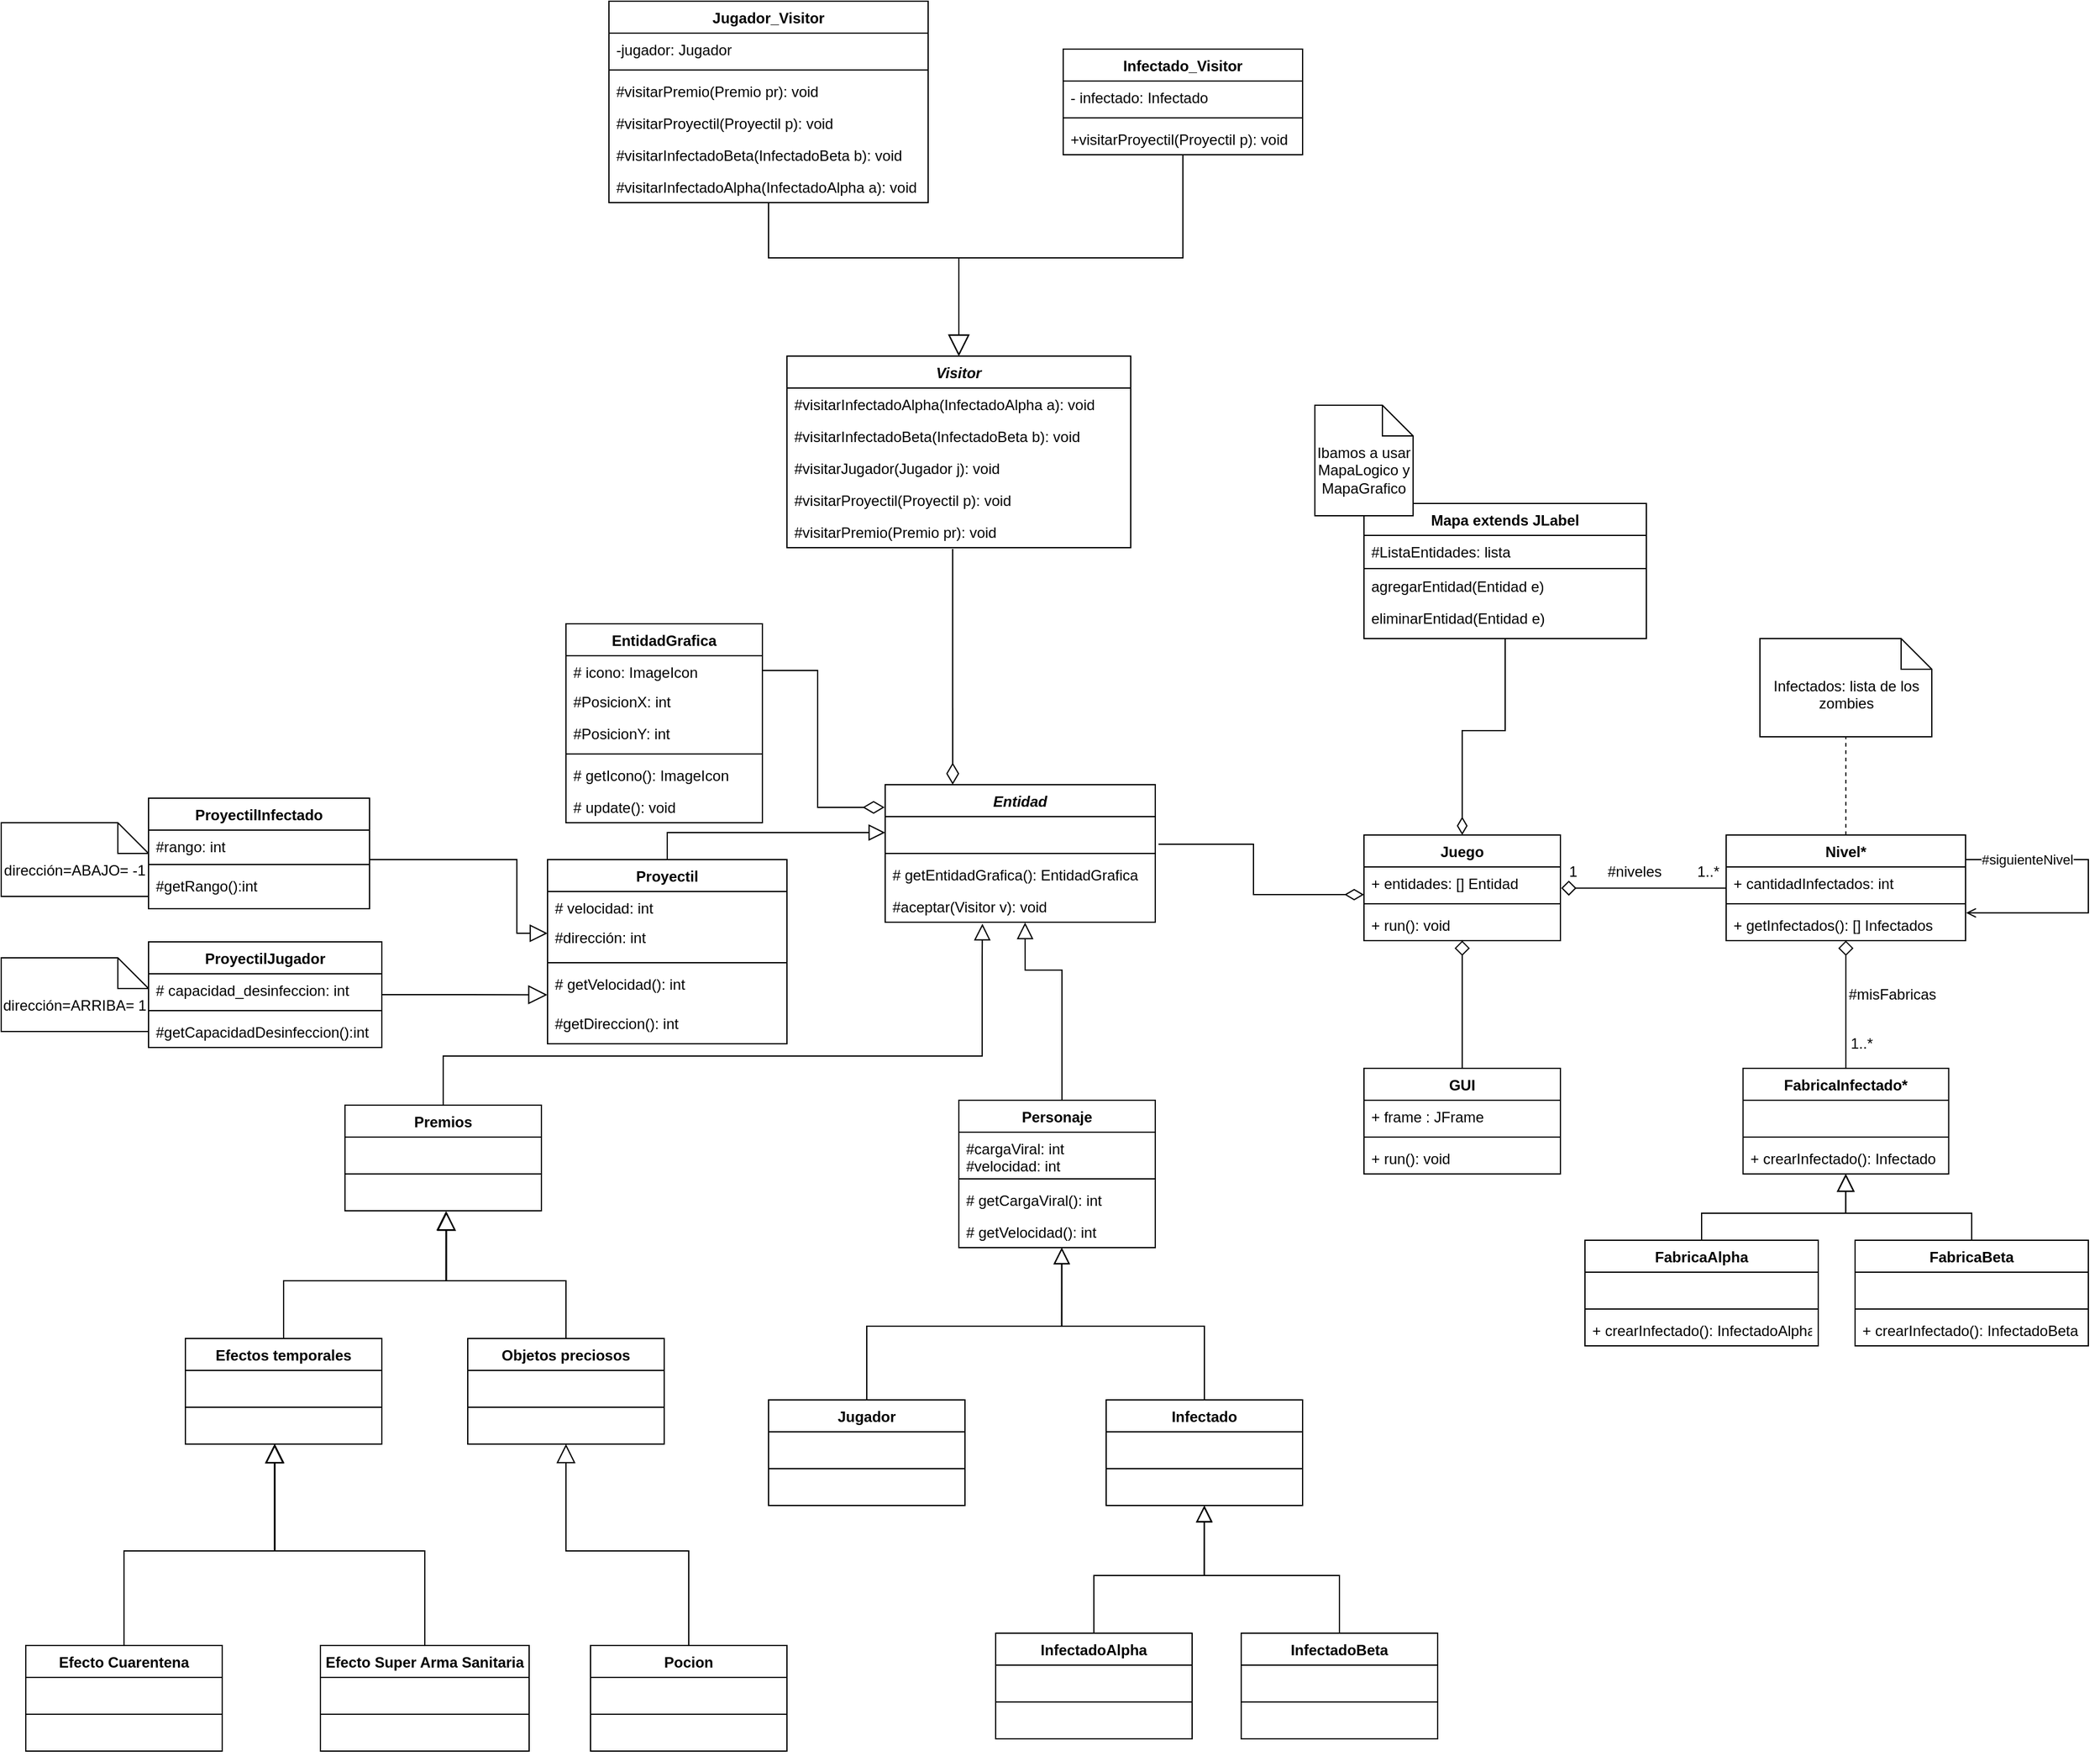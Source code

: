 <mxfile version="13.9.2" type="device"><diagram id="e_Py5MO5d-pihFE7DWXS" name="Page-1"><mxGraphModel dx="3526" dy="1894" grid="1" gridSize="10" guides="1" tooltips="1" connect="1" arrows="1" fold="1" page="1" pageScale="1" pageWidth="850" pageHeight="1100" math="0" shadow="0"><root><mxCell id="0"/><mxCell id="1" parent="0"/><mxCell id="vR1AUL86FYnGPOqWU92p-5" style="edgeStyle=orthogonalEdgeStyle;rounded=0;orthogonalLoop=1;jettySize=auto;html=1;exitX=1.004;exitY=0.665;exitDx=0;exitDy=0;exitPerimeter=0;startArrow=diamond;startFill=0;endArrow=none;endFill=0;endSize=6;startSize=10;" parent="1" source="vR1AUL86FYnGPOqWU92p-11" target="vR1AUL86FYnGPOqWU92p-6" edge="1"><mxGeometry relative="1" as="geometry"><mxPoint x="160" y="80" as="targetPoint"/><mxPoint x="230" y="223" as="sourcePoint"/><Array as="points"><mxPoint x="310" y="223"/><mxPoint x="310" y="223"/></Array></mxGeometry></mxCell><mxCell id="vR1AUL86FYnGPOqWU92p-40" style="edgeStyle=orthogonalEdgeStyle;rounded=0;orthogonalLoop=1;jettySize=auto;html=1;startArrow=diamond;startFill=0;startSize=10;endArrow=none;endFill=0;endSize=12;entryX=0.5;entryY=0;entryDx=0;entryDy=0;" parent="1" source="vR1AUL86FYnGPOqWU92p-6" target="vR1AUL86FYnGPOqWU92p-41" edge="1"><mxGeometry relative="1" as="geometry"><mxPoint x="450" y="410" as="targetPoint"/></mxGeometry></mxCell><mxCell id="vR1AUL86FYnGPOqWU92p-65" style="edgeStyle=orthogonalEdgeStyle;rounded=0;orthogonalLoop=1;jettySize=auto;html=1;entryX=0.5;entryY=1;entryDx=0;entryDy=0;entryPerimeter=0;startArrow=none;startFill=0;startSize=10;endArrow=none;endFill=0;endSize=12;exitX=0.5;exitY=0;exitDx=0;exitDy=0;dashed=1;" parent="1" source="vR1AUL86FYnGPOqWU92p-6" target="vR1AUL86FYnGPOqWU92p-64" edge="1"><mxGeometry relative="1" as="geometry"/></mxCell><mxCell id="vR1AUL86FYnGPOqWU92p-6" value="Nivel*" style="swimlane;fontStyle=1;align=center;verticalAlign=top;childLayout=stackLayout;horizontal=1;startSize=26;horizontalStack=0;resizeParent=1;resizeParentMax=0;resizeLast=0;collapsible=1;marginBottom=0;" parent="1" vertex="1"><mxGeometry x="355" y="180" width="195" height="86" as="geometry"/></mxCell><mxCell id="vR1AUL86FYnGPOqWU92p-39" value="+ cantidadInfectados: int" style="text;strokeColor=none;fillColor=none;align=left;verticalAlign=top;spacingLeft=4;spacingRight=4;overflow=hidden;rotatable=0;points=[[0,0.5],[1,0.5]];portConstraint=eastwest;" parent="vR1AUL86FYnGPOqWU92p-6" vertex="1"><mxGeometry y="26" width="195" height="26" as="geometry"/></mxCell><mxCell id="vR1AUL86FYnGPOqWU92p-8" value="" style="line;strokeWidth=1;fillColor=none;align=left;verticalAlign=middle;spacingTop=-1;spacingLeft=3;spacingRight=3;rotatable=0;labelPosition=right;points=[];portConstraint=eastwest;" parent="vR1AUL86FYnGPOqWU92p-6" vertex="1"><mxGeometry y="52" width="195" height="8" as="geometry"/></mxCell><mxCell id="vR1AUL86FYnGPOqWU92p-9" value="+ getInfectados(): [] Infectados" style="text;strokeColor=none;fillColor=none;align=left;verticalAlign=top;spacingLeft=4;spacingRight=4;overflow=hidden;rotatable=0;points=[[0,0.5],[1,0.5]];portConstraint=eastwest;" parent="vR1AUL86FYnGPOqWU92p-6" vertex="1"><mxGeometry y="60" width="195" height="26" as="geometry"/></mxCell><mxCell id="vR1AUL86FYnGPOqWU92p-23" style="edgeStyle=orthogonalEdgeStyle;rounded=0;orthogonalLoop=1;jettySize=auto;html=1;entryX=1.002;entryY=0.132;entryDx=0;entryDy=0;startArrow=none;startFill=0;startSize=10;endArrow=open;endFill=0;endSize=6;entryPerimeter=0;" parent="vR1AUL86FYnGPOqWU92p-6" target="vR1AUL86FYnGPOqWU92p-9" edge="1"><mxGeometry relative="1" as="geometry"><mxPoint x="195" y="20" as="sourcePoint"/><mxPoint x="285" y="52" as="targetPoint"/><Array as="points"><mxPoint x="295" y="20"/><mxPoint x="295" y="63"/></Array></mxGeometry></mxCell><mxCell id="vR1AUL86FYnGPOqWU92p-24" value="#siguienteNivel" style="edgeLabel;html=1;align=center;verticalAlign=middle;resizable=0;points=[];" parent="vR1AUL86FYnGPOqWU92p-23" vertex="1" connectable="0"><mxGeometry x="-0.428" relative="1" as="geometry"><mxPoint x="-19.49" as="offset"/></mxGeometry></mxCell><mxCell id="vR1AUL86FYnGPOqWU92p-68" style="edgeStyle=orthogonalEdgeStyle;rounded=0;orthogonalLoop=1;jettySize=auto;html=1;startArrow=diamond;startFill=0;startSize=10;endArrow=none;endFill=0;endSize=12;entryX=0.5;entryY=0;entryDx=0;entryDy=0;" parent="1" source="vR1AUL86FYnGPOqWU92p-10" target="vR1AUL86FYnGPOqWU92p-69" edge="1"><mxGeometry relative="1" as="geometry"><mxPoint x="140" y="400" as="targetPoint"/></mxGeometry></mxCell><mxCell id="vR1AUL86FYnGPOqWU92p-10" value="Juego" style="swimlane;fontStyle=1;align=center;verticalAlign=top;childLayout=stackLayout;horizontal=1;startSize=26;horizontalStack=0;resizeParent=1;resizeParentMax=0;resizeLast=0;collapsible=1;marginBottom=0;" parent="1" vertex="1"><mxGeometry x="60" y="180" width="160" height="86" as="geometry"/></mxCell><mxCell id="vR1AUL86FYnGPOqWU92p-11" value="+ entidades: [] Entidad" style="text;strokeColor=none;fillColor=none;align=left;verticalAlign=top;spacingLeft=4;spacingRight=4;overflow=hidden;rotatable=0;points=[[0,0.5],[1,0.5]];portConstraint=eastwest;" parent="vR1AUL86FYnGPOqWU92p-10" vertex="1"><mxGeometry y="26" width="160" height="26" as="geometry"/></mxCell><mxCell id="vR1AUL86FYnGPOqWU92p-12" value="" style="line;strokeWidth=1;fillColor=none;align=left;verticalAlign=middle;spacingTop=-1;spacingLeft=3;spacingRight=3;rotatable=0;labelPosition=right;points=[];portConstraint=eastwest;" parent="vR1AUL86FYnGPOqWU92p-10" vertex="1"><mxGeometry y="52" width="160" height="8" as="geometry"/></mxCell><mxCell id="vR1AUL86FYnGPOqWU92p-13" value="+ run(): void" style="text;strokeColor=none;fillColor=none;align=left;verticalAlign=top;spacingLeft=4;spacingRight=4;overflow=hidden;rotatable=0;points=[[0,0.5],[1,0.5]];portConstraint=eastwest;" parent="vR1AUL86FYnGPOqWU92p-10" vertex="1"><mxGeometry y="60" width="160" height="26" as="geometry"/></mxCell><mxCell id="vR1AUL86FYnGPOqWU92p-14" value="1..*" style="text;html=1;align=center;verticalAlign=middle;resizable=0;points=[];autosize=1;" parent="1" vertex="1"><mxGeometry x="325" y="200" width="30" height="20" as="geometry"/></mxCell><mxCell id="vR1AUL86FYnGPOqWU92p-15" value="1" style="text;html=1;align=center;verticalAlign=middle;resizable=0;points=[];autosize=1;" parent="1" vertex="1"><mxGeometry x="220" y="200" width="20" height="20" as="geometry"/></mxCell><mxCell id="vR1AUL86FYnGPOqWU92p-41" value="FabricaInfectado*" style="swimlane;fontStyle=1;align=center;verticalAlign=top;childLayout=stackLayout;horizontal=1;startSize=26;horizontalStack=0;resizeParent=1;resizeParentMax=0;resizeLast=0;collapsible=1;marginBottom=0;" parent="1" vertex="1"><mxGeometry x="368.75" y="370" width="167.5" height="86" as="geometry"/></mxCell><mxCell id="vR1AUL86FYnGPOqWU92p-42" value=" " style="text;strokeColor=none;fillColor=none;align=left;verticalAlign=top;spacingLeft=4;spacingRight=4;overflow=hidden;rotatable=0;points=[[0,0.5],[1,0.5]];portConstraint=eastwest;" parent="vR1AUL86FYnGPOqWU92p-41" vertex="1"><mxGeometry y="26" width="167.5" height="26" as="geometry"/></mxCell><mxCell id="vR1AUL86FYnGPOqWU92p-43" value="" style="line;strokeWidth=1;fillColor=none;align=left;verticalAlign=middle;spacingTop=-1;spacingLeft=3;spacingRight=3;rotatable=0;labelPosition=right;points=[];portConstraint=eastwest;" parent="vR1AUL86FYnGPOqWU92p-41" vertex="1"><mxGeometry y="52" width="167.5" height="8" as="geometry"/></mxCell><mxCell id="vR1AUL86FYnGPOqWU92p-44" value="+ crearInfectado(): Infectado" style="text;strokeColor=none;fillColor=none;align=left;verticalAlign=top;spacingLeft=4;spacingRight=4;overflow=hidden;rotatable=0;points=[[0,0.5],[1,0.5]];portConstraint=eastwest;" parent="vR1AUL86FYnGPOqWU92p-41" vertex="1"><mxGeometry y="60" width="167.5" height="26" as="geometry"/></mxCell><mxCell id="vR1AUL86FYnGPOqWU92p-45" value="1..*" style="text;html=1;align=center;verticalAlign=middle;resizable=0;points=[];autosize=1;" parent="1" vertex="1"><mxGeometry x="450" y="340" width="30" height="20" as="geometry"/></mxCell><mxCell id="vR1AUL86FYnGPOqWU92p-46" value="#misFabricas" style="text;html=1;align=center;verticalAlign=middle;resizable=0;points=[];autosize=1;" parent="1" vertex="1"><mxGeometry x="445" y="300" width="90" height="20" as="geometry"/></mxCell><mxCell id="vR1AUL86FYnGPOqWU92p-48" value="#niveles" style="text;html=1;align=center;verticalAlign=middle;resizable=0;points=[];autosize=1;" parent="1" vertex="1"><mxGeometry x="250" y="200" width="60" height="20" as="geometry"/></mxCell><mxCell id="vR1AUL86FYnGPOqWU92p-61" style="edgeStyle=orthogonalEdgeStyle;rounded=0;orthogonalLoop=1;jettySize=auto;html=1;entryX=0.5;entryY=1;entryDx=0;entryDy=0;startArrow=none;startFill=0;startSize=10;endArrow=block;endFill=0;endSize=12;" parent="1" source="vR1AUL86FYnGPOqWU92p-50" target="vR1AUL86FYnGPOqWU92p-41" edge="1"><mxGeometry relative="1" as="geometry"/></mxCell><mxCell id="vR1AUL86FYnGPOqWU92p-50" value="FabricaAlpha" style="swimlane;fontStyle=1;align=center;verticalAlign=top;childLayout=stackLayout;horizontal=1;startSize=26;horizontalStack=0;resizeParent=1;resizeParentMax=0;resizeLast=0;collapsible=1;marginBottom=0;" parent="1" vertex="1"><mxGeometry x="240" y="510" width="190" height="86" as="geometry"/></mxCell><mxCell id="vR1AUL86FYnGPOqWU92p-51" value=" " style="text;strokeColor=none;fillColor=none;align=left;verticalAlign=top;spacingLeft=4;spacingRight=4;overflow=hidden;rotatable=0;points=[[0,0.5],[1,0.5]];portConstraint=eastwest;" parent="vR1AUL86FYnGPOqWU92p-50" vertex="1"><mxGeometry y="26" width="190" height="26" as="geometry"/></mxCell><mxCell id="vR1AUL86FYnGPOqWU92p-52" value="" style="line;strokeWidth=1;fillColor=none;align=left;verticalAlign=middle;spacingTop=-1;spacingLeft=3;spacingRight=3;rotatable=0;labelPosition=right;points=[];portConstraint=eastwest;" parent="vR1AUL86FYnGPOqWU92p-50" vertex="1"><mxGeometry y="52" width="190" height="8" as="geometry"/></mxCell><mxCell id="vR1AUL86FYnGPOqWU92p-53" value="+ crearInfectado(): InfectadoAlpha" style="text;strokeColor=none;fillColor=none;align=left;verticalAlign=top;spacingLeft=4;spacingRight=4;overflow=hidden;rotatable=0;points=[[0,0.5],[1,0.5]];portConstraint=eastwest;" parent="vR1AUL86FYnGPOqWU92p-50" vertex="1"><mxGeometry y="60" width="190" height="26" as="geometry"/></mxCell><mxCell id="vR1AUL86FYnGPOqWU92p-63" style="edgeStyle=orthogonalEdgeStyle;rounded=0;orthogonalLoop=1;jettySize=auto;html=1;entryX=0.499;entryY=1.001;entryDx=0;entryDy=0;entryPerimeter=0;startArrow=none;startFill=0;startSize=10;endArrow=block;endFill=0;endSize=12;" parent="1" source="vR1AUL86FYnGPOqWU92p-54" target="vR1AUL86FYnGPOqWU92p-44" edge="1"><mxGeometry relative="1" as="geometry"/></mxCell><mxCell id="vR1AUL86FYnGPOqWU92p-54" value="FabricaBeta" style="swimlane;fontStyle=1;align=center;verticalAlign=top;childLayout=stackLayout;horizontal=1;startSize=26;horizontalStack=0;resizeParent=1;resizeParentMax=0;resizeLast=0;collapsible=1;marginBottom=0;" parent="1" vertex="1"><mxGeometry x="460" y="510" width="190" height="86" as="geometry"/></mxCell><mxCell id="vR1AUL86FYnGPOqWU92p-55" value=" " style="text;strokeColor=none;fillColor=none;align=left;verticalAlign=top;spacingLeft=4;spacingRight=4;overflow=hidden;rotatable=0;points=[[0,0.5],[1,0.5]];portConstraint=eastwest;" parent="vR1AUL86FYnGPOqWU92p-54" vertex="1"><mxGeometry y="26" width="190" height="26" as="geometry"/></mxCell><mxCell id="vR1AUL86FYnGPOqWU92p-56" value="" style="line;strokeWidth=1;fillColor=none;align=left;verticalAlign=middle;spacingTop=-1;spacingLeft=3;spacingRight=3;rotatable=0;labelPosition=right;points=[];portConstraint=eastwest;" parent="vR1AUL86FYnGPOqWU92p-54" vertex="1"><mxGeometry y="52" width="190" height="8" as="geometry"/></mxCell><mxCell id="vR1AUL86FYnGPOqWU92p-57" value="+ crearInfectado(): InfectadoBeta" style="text;strokeColor=none;fillColor=none;align=left;verticalAlign=top;spacingLeft=4;spacingRight=4;overflow=hidden;rotatable=0;points=[[0,0.5],[1,0.5]];portConstraint=eastwest;" parent="vR1AUL86FYnGPOqWU92p-54" vertex="1"><mxGeometry y="60" width="190" height="26" as="geometry"/></mxCell><mxCell id="vR1AUL86FYnGPOqWU92p-64" value="Infectados: lista de los zombies" style="shape=note2;boundedLbl=1;whiteSpace=wrap;html=1;size=25;verticalAlign=top;align=center;" parent="1" vertex="1"><mxGeometry x="382.5" y="20" width="140" height="80" as="geometry"/></mxCell><mxCell id="vR1AUL86FYnGPOqWU92p-69" value="GUI" style="swimlane;fontStyle=1;align=center;verticalAlign=top;childLayout=stackLayout;horizontal=1;startSize=26;horizontalStack=0;resizeParent=1;resizeParentMax=0;resizeLast=0;collapsible=1;marginBottom=0;" parent="1" vertex="1"><mxGeometry x="60" y="370" width="160" height="86" as="geometry"/></mxCell><mxCell id="vR1AUL86FYnGPOqWU92p-70" value="+ frame : JFrame" style="text;strokeColor=none;fillColor=none;align=left;verticalAlign=top;spacingLeft=4;spacingRight=4;overflow=hidden;rotatable=0;points=[[0,0.5],[1,0.5]];portConstraint=eastwest;" parent="vR1AUL86FYnGPOqWU92p-69" vertex="1"><mxGeometry y="26" width="160" height="26" as="geometry"/></mxCell><mxCell id="vR1AUL86FYnGPOqWU92p-71" value="" style="line;strokeWidth=1;fillColor=none;align=left;verticalAlign=middle;spacingTop=-1;spacingLeft=3;spacingRight=3;rotatable=0;labelPosition=right;points=[];portConstraint=eastwest;" parent="vR1AUL86FYnGPOqWU92p-69" vertex="1"><mxGeometry y="52" width="160" height="8" as="geometry"/></mxCell><mxCell id="vR1AUL86FYnGPOqWU92p-72" value="+ run(): void" style="text;strokeColor=none;fillColor=none;align=left;verticalAlign=top;spacingLeft=4;spacingRight=4;overflow=hidden;rotatable=0;points=[[0,0.5],[1,0.5]];portConstraint=eastwest;" parent="vR1AUL86FYnGPOqWU92p-69" vertex="1"><mxGeometry y="60" width="160" height="26" as="geometry"/></mxCell><mxCell id="WRxoPLEy21GZYdgiGuAM-36" style="edgeStyle=orthogonalEdgeStyle;rounded=0;orthogonalLoop=1;jettySize=auto;html=1;endArrow=diamondThin;endFill=0;endSize=13;exitX=1.012;exitY=0.866;exitDx=0;exitDy=0;exitPerimeter=0;entryX=0;entryY=0.866;entryDx=0;entryDy=0;entryPerimeter=0;" parent="1" source="WRxoPLEy21GZYdgiGuAM-2" target="vR1AUL86FYnGPOqWU92p-11" edge="1"><mxGeometry relative="1" as="geometry"><Array as="points"/><mxPoint x="59" y="228" as="targetPoint"/></mxGeometry></mxCell><mxCell id="3l5b2DLbA7qnfJ4A5fDf-18" style="edgeStyle=orthogonalEdgeStyle;rounded=0;orthogonalLoop=1;jettySize=auto;html=1;startArrow=diamondThin;startFill=0;startSize=15;endArrow=none;endFill=0;endSize=15;exitX=0.25;exitY=0;exitDx=0;exitDy=0;entryX=0.482;entryY=1.038;entryDx=0;entryDy=0;entryPerimeter=0;" edge="1" parent="1" source="WRxoPLEy21GZYdgiGuAM-1" target="3l5b2DLbA7qnfJ4A5fDf-19"><mxGeometry relative="1" as="geometry"><mxPoint x="-270" y="-263" as="targetPoint"/></mxGeometry></mxCell><mxCell id="WRxoPLEy21GZYdgiGuAM-1" value="Entidad" style="swimlane;fontStyle=3;align=center;verticalAlign=top;childLayout=stackLayout;horizontal=1;startSize=26;horizontalStack=0;resizeParent=1;resizeParentMax=0;resizeLast=0;collapsible=1;marginBottom=0;" parent="1" vertex="1"><mxGeometry x="-330" y="139" width="220" height="112" as="geometry"/></mxCell><mxCell id="WRxoPLEy21GZYdgiGuAM-2" value=" " style="text;strokeColor=none;fillColor=none;align=left;verticalAlign=top;spacingLeft=4;spacingRight=4;overflow=hidden;rotatable=0;points=[[0,0.5],[1,0.5]];portConstraint=eastwest;" parent="WRxoPLEy21GZYdgiGuAM-1" vertex="1"><mxGeometry y="26" width="220" height="26" as="geometry"/></mxCell><mxCell id="WRxoPLEy21GZYdgiGuAM-3" value="" style="line;strokeWidth=1;fillColor=none;align=left;verticalAlign=middle;spacingTop=-1;spacingLeft=3;spacingRight=3;rotatable=0;labelPosition=right;points=[];portConstraint=eastwest;" parent="WRxoPLEy21GZYdgiGuAM-1" vertex="1"><mxGeometry y="52" width="220" height="8" as="geometry"/></mxCell><mxCell id="3l5b2DLbA7qnfJ4A5fDf-36" value="# getEntidadGrafica(): EntidadGrafica" style="text;strokeColor=none;fillColor=none;align=left;verticalAlign=top;spacingLeft=4;spacingRight=4;overflow=hidden;rotatable=0;points=[[0,0.5],[1,0.5]];portConstraint=eastwest;" vertex="1" parent="WRxoPLEy21GZYdgiGuAM-1"><mxGeometry y="60" width="220" height="26" as="geometry"/></mxCell><mxCell id="WRxoPLEy21GZYdgiGuAM-4" value="#aceptar(Visitor v): void" style="text;strokeColor=none;fillColor=none;align=left;verticalAlign=top;spacingLeft=4;spacingRight=4;overflow=hidden;rotatable=0;points=[[0,0.5],[1,0.5]];portConstraint=eastwest;" parent="WRxoPLEy21GZYdgiGuAM-1" vertex="1"><mxGeometry y="86" width="220" height="26" as="geometry"/></mxCell><mxCell id="WRxoPLEy21GZYdgiGuAM-9" style="edgeStyle=orthogonalEdgeStyle;rounded=0;orthogonalLoop=1;jettySize=auto;html=1;entryX=-0.002;entryY=0.165;entryDx=0;entryDy=0;endArrow=diamondThin;endFill=0;endSize=15;entryPerimeter=0;" parent="1" source="WRxoPLEy21GZYdgiGuAM-6" target="WRxoPLEy21GZYdgiGuAM-1" edge="1"><mxGeometry relative="1" as="geometry"/></mxCell><mxCell id="Is_bdsAfQgZfsIAwMM-b-7" style="edgeStyle=orthogonalEdgeStyle;rounded=0;orthogonalLoop=1;jettySize=auto;html=1;endArrow=block;endFill=0;endSize=11;entryX=0.518;entryY=1.011;entryDx=0;entryDy=0;entryPerimeter=0;" parent="1" source="WRxoPLEy21GZYdgiGuAM-10" target="WRxoPLEy21GZYdgiGuAM-4" edge="1"><mxGeometry relative="1" as="geometry"><mxPoint x="-220" y="266" as="targetPoint"/><Array as="points"><mxPoint x="-186" y="290"/><mxPoint x="-216" y="290"/></Array></mxGeometry></mxCell><mxCell id="WRxoPLEy21GZYdgiGuAM-10" value="Personaje" style="swimlane;fontStyle=1;align=center;verticalAlign=top;childLayout=stackLayout;horizontal=1;startSize=26;horizontalStack=0;resizeParent=1;resizeParentMax=0;resizeLast=0;collapsible=1;marginBottom=0;" parent="1" vertex="1"><mxGeometry x="-270" y="396" width="160" height="120" as="geometry"/></mxCell><mxCell id="WRxoPLEy21GZYdgiGuAM-11" value="#cargaViral: int&#10;#velocidad: int" style="text;strokeColor=none;fillColor=none;align=left;verticalAlign=top;spacingLeft=4;spacingRight=4;overflow=hidden;rotatable=0;points=[[0,0.5],[1,0.5]];portConstraint=eastwest;" parent="WRxoPLEy21GZYdgiGuAM-10" vertex="1"><mxGeometry y="26" width="160" height="34" as="geometry"/></mxCell><mxCell id="WRxoPLEy21GZYdgiGuAM-12" value="" style="line;strokeWidth=1;fillColor=none;align=left;verticalAlign=middle;spacingTop=-1;spacingLeft=3;spacingRight=3;rotatable=0;labelPosition=right;points=[];portConstraint=eastwest;" parent="WRxoPLEy21GZYdgiGuAM-10" vertex="1"><mxGeometry y="60" width="160" height="8" as="geometry"/></mxCell><mxCell id="Is_bdsAfQgZfsIAwMM-b-28" value="# getCargaViral(): int" style="text;strokeColor=none;fillColor=none;align=left;verticalAlign=top;spacingLeft=4;spacingRight=4;overflow=hidden;rotatable=0;points=[[0,0.5],[1,0.5]];portConstraint=eastwest;" parent="WRxoPLEy21GZYdgiGuAM-10" vertex="1"><mxGeometry y="68" width="160" height="26" as="geometry"/></mxCell><mxCell id="WRxoPLEy21GZYdgiGuAM-13" value="# getVelocidad(): int" style="text;strokeColor=none;fillColor=none;align=left;verticalAlign=top;spacingLeft=4;spacingRight=4;overflow=hidden;rotatable=0;points=[[0,0.5],[1,0.5]];portConstraint=eastwest;" parent="WRxoPLEy21GZYdgiGuAM-10" vertex="1"><mxGeometry y="94" width="160" height="26" as="geometry"/></mxCell><mxCell id="Is_bdsAfQgZfsIAwMM-b-9" style="edgeStyle=orthogonalEdgeStyle;rounded=0;orthogonalLoop=1;jettySize=auto;html=1;entryX=0.524;entryY=1;entryDx=0;entryDy=0;entryPerimeter=0;endArrow=block;endFill=0;endSize=11;" parent="1" source="WRxoPLEy21GZYdgiGuAM-14" target="WRxoPLEy21GZYdgiGuAM-13" edge="1"><mxGeometry relative="1" as="geometry"><Array as="points"><mxPoint x="-345" y="580"/><mxPoint x="-186" y="580"/></Array></mxGeometry></mxCell><mxCell id="WRxoPLEy21GZYdgiGuAM-14" value="Jugador" style="swimlane;fontStyle=1;align=center;verticalAlign=top;childLayout=stackLayout;horizontal=1;startSize=26;horizontalStack=0;resizeParent=1;resizeParentMax=0;resizeLast=0;collapsible=1;marginBottom=0;" parent="1" vertex="1"><mxGeometry x="-425" y="640" width="160" height="86" as="geometry"/></mxCell><mxCell id="WRxoPLEy21GZYdgiGuAM-15" value=" " style="text;strokeColor=none;fillColor=none;align=left;verticalAlign=top;spacingLeft=4;spacingRight=4;overflow=hidden;rotatable=0;points=[[0,0.5],[1,0.5]];portConstraint=eastwest;" parent="WRxoPLEy21GZYdgiGuAM-14" vertex="1"><mxGeometry y="26" width="160" height="26" as="geometry"/></mxCell><mxCell id="WRxoPLEy21GZYdgiGuAM-16" value="" style="line;strokeWidth=1;fillColor=none;align=left;verticalAlign=middle;spacingTop=-1;spacingLeft=3;spacingRight=3;rotatable=0;labelPosition=right;points=[];portConstraint=eastwest;" parent="WRxoPLEy21GZYdgiGuAM-14" vertex="1"><mxGeometry y="52" width="160" height="8" as="geometry"/></mxCell><mxCell id="WRxoPLEy21GZYdgiGuAM-17" value=" " style="text;strokeColor=none;fillColor=none;align=left;verticalAlign=top;spacingLeft=4;spacingRight=4;overflow=hidden;rotatable=0;points=[[0,0.5],[1,0.5]];portConstraint=eastwest;" parent="WRxoPLEy21GZYdgiGuAM-14" vertex="1"><mxGeometry y="60" width="160" height="26" as="geometry"/></mxCell><mxCell id="Is_bdsAfQgZfsIAwMM-b-10" style="edgeStyle=orthogonalEdgeStyle;rounded=0;orthogonalLoop=1;jettySize=auto;html=1;endArrow=block;endFill=0;endSize=11;entryX=0.524;entryY=1.002;entryDx=0;entryDy=0;entryPerimeter=0;exitX=0.5;exitY=0;exitDx=0;exitDy=0;" parent="1" source="WRxoPLEy21GZYdgiGuAM-18" target="WRxoPLEy21GZYdgiGuAM-13" edge="1"><mxGeometry relative="1" as="geometry"><mxPoint x="-197" y="491" as="targetPoint"/><Array as="points"><mxPoint x="-70" y="580"/><mxPoint x="-186" y="580"/></Array></mxGeometry></mxCell><mxCell id="WRxoPLEy21GZYdgiGuAM-18" value="Infectado" style="swimlane;fontStyle=1;align=center;verticalAlign=top;childLayout=stackLayout;horizontal=1;startSize=26;horizontalStack=0;resizeParent=1;resizeParentMax=0;resizeLast=0;collapsible=1;marginBottom=0;" parent="1" vertex="1"><mxGeometry x="-150" y="640" width="160" height="86" as="geometry"/></mxCell><mxCell id="WRxoPLEy21GZYdgiGuAM-19" value=" " style="text;strokeColor=none;fillColor=none;align=left;verticalAlign=top;spacingLeft=4;spacingRight=4;overflow=hidden;rotatable=0;points=[[0,0.5],[1,0.5]];portConstraint=eastwest;" parent="WRxoPLEy21GZYdgiGuAM-18" vertex="1"><mxGeometry y="26" width="160" height="26" as="geometry"/></mxCell><mxCell id="WRxoPLEy21GZYdgiGuAM-20" value="" style="line;strokeWidth=1;fillColor=none;align=left;verticalAlign=middle;spacingTop=-1;spacingLeft=3;spacingRight=3;rotatable=0;labelPosition=right;points=[];portConstraint=eastwest;" parent="WRxoPLEy21GZYdgiGuAM-18" vertex="1"><mxGeometry y="52" width="160" height="8" as="geometry"/></mxCell><mxCell id="WRxoPLEy21GZYdgiGuAM-21" value=" " style="text;strokeColor=none;fillColor=none;align=left;verticalAlign=top;spacingLeft=4;spacingRight=4;overflow=hidden;rotatable=0;points=[[0,0.5],[1,0.5]];portConstraint=eastwest;" parent="WRxoPLEy21GZYdgiGuAM-18" vertex="1"><mxGeometry y="60" width="160" height="26" as="geometry"/></mxCell><mxCell id="Is_bdsAfQgZfsIAwMM-b-19" style="edgeStyle=orthogonalEdgeStyle;rounded=0;orthogonalLoop=1;jettySize=auto;html=1;endArrow=block;endFill=0;endSize=11;entryX=0.36;entryY=1.048;entryDx=0;entryDy=0;entryPerimeter=0;" parent="1" source="WRxoPLEy21GZYdgiGuAM-37" edge="1" target="WRxoPLEy21GZYdgiGuAM-4"><mxGeometry relative="1" as="geometry"><mxPoint x="-270" y="266" as="targetPoint"/><Array as="points"><mxPoint x="-690" y="360"/><mxPoint x="-251" y="360"/><mxPoint x="-251" y="280"/></Array></mxGeometry></mxCell><mxCell id="WRxoPLEy21GZYdgiGuAM-37" value="Premios" style="swimlane;fontStyle=1;align=center;verticalAlign=top;childLayout=stackLayout;horizontal=1;startSize=26;horizontalStack=0;resizeParent=1;resizeParentMax=0;resizeLast=0;collapsible=1;marginBottom=0;" parent="1" vertex="1"><mxGeometry x="-770" y="400" width="160" height="86" as="geometry"/></mxCell><mxCell id="WRxoPLEy21GZYdgiGuAM-38" value=" " style="text;strokeColor=none;fillColor=none;align=left;verticalAlign=top;spacingLeft=4;spacingRight=4;overflow=hidden;rotatable=0;points=[[0,0.5],[1,0.5]];portConstraint=eastwest;" parent="WRxoPLEy21GZYdgiGuAM-37" vertex="1"><mxGeometry y="26" width="160" height="26" as="geometry"/></mxCell><mxCell id="WRxoPLEy21GZYdgiGuAM-39" value="" style="line;strokeWidth=1;fillColor=none;align=left;verticalAlign=middle;spacingTop=-1;spacingLeft=3;spacingRight=3;rotatable=0;labelPosition=right;points=[];portConstraint=eastwest;" parent="WRxoPLEy21GZYdgiGuAM-37" vertex="1"><mxGeometry y="52" width="160" height="8" as="geometry"/></mxCell><mxCell id="WRxoPLEy21GZYdgiGuAM-40" value=" " style="text;strokeColor=none;fillColor=none;align=left;verticalAlign=top;spacingLeft=4;spacingRight=4;overflow=hidden;rotatable=0;points=[[0,0.5],[1,0.5]];portConstraint=eastwest;" parent="WRxoPLEy21GZYdgiGuAM-37" vertex="1"><mxGeometry y="60" width="160" height="26" as="geometry"/></mxCell><mxCell id="Is_bdsAfQgZfsIAwMM-b-4" style="edgeStyle=orthogonalEdgeStyle;rounded=0;orthogonalLoop=1;jettySize=auto;html=1;entryX=0;entryY=0.5;entryDx=0;entryDy=0;endArrow=block;endFill=0;endSize=11;" parent="1" source="WRxoPLEy21GZYdgiGuAM-52" target="WRxoPLEy21GZYdgiGuAM-2" edge="1"><mxGeometry relative="1" as="geometry"/></mxCell><mxCell id="WRxoPLEy21GZYdgiGuAM-52" value="Proyectil" style="swimlane;fontStyle=1;align=center;verticalAlign=top;childLayout=stackLayout;horizontal=1;startSize=26;horizontalStack=0;resizeParent=1;resizeParentMax=0;resizeLast=0;collapsible=1;marginBottom=0;" parent="1" vertex="1"><mxGeometry x="-605" y="200" width="195" height="150" as="geometry"/></mxCell><mxCell id="WRxoPLEy21GZYdgiGuAM-53" value="# velocidad: int" style="text;strokeColor=none;fillColor=none;align=left;verticalAlign=top;spacingLeft=4;spacingRight=4;overflow=hidden;rotatable=0;points=[[0,0.5],[1,0.5]];portConstraint=eastwest;" parent="WRxoPLEy21GZYdgiGuAM-52" vertex="1"><mxGeometry y="26" width="195" height="24" as="geometry"/></mxCell><mxCell id="3l5b2DLbA7qnfJ4A5fDf-6" value="#dirección: int" style="text;strokeColor=none;fillColor=none;align=left;verticalAlign=top;spacingLeft=4;spacingRight=4;overflow=hidden;rotatable=0;points=[[0,0.5],[1,0.5]];portConstraint=eastwest;" vertex="1" parent="WRxoPLEy21GZYdgiGuAM-52"><mxGeometry y="50" width="195" height="30" as="geometry"/></mxCell><mxCell id="WRxoPLEy21GZYdgiGuAM-54" value="" style="line;strokeWidth=1;fillColor=none;align=left;verticalAlign=middle;spacingTop=-1;spacingLeft=3;spacingRight=3;rotatable=0;labelPosition=right;points=[];portConstraint=eastwest;" parent="WRxoPLEy21GZYdgiGuAM-52" vertex="1"><mxGeometry y="80" width="195" height="8" as="geometry"/></mxCell><mxCell id="WRxoPLEy21GZYdgiGuAM-55" value="# getVelocidad(): int" style="text;strokeColor=none;fillColor=none;align=left;verticalAlign=top;spacingLeft=4;spacingRight=4;overflow=hidden;rotatable=0;points=[[0,0.5],[1,0.5]];portConstraint=eastwest;" parent="WRxoPLEy21GZYdgiGuAM-52" vertex="1"><mxGeometry y="88" width="195" height="32" as="geometry"/></mxCell><mxCell id="3l5b2DLbA7qnfJ4A5fDf-7" value="#getDireccion(): int" style="text;strokeColor=none;fillColor=none;align=left;verticalAlign=top;spacingLeft=4;spacingRight=4;overflow=hidden;rotatable=0;points=[[0,0.5],[1,0.5]];portConstraint=eastwest;" vertex="1" parent="WRxoPLEy21GZYdgiGuAM-52"><mxGeometry y="120" width="195" height="30" as="geometry"/></mxCell><mxCell id="Is_bdsAfQgZfsIAwMM-b-11" style="edgeStyle=orthogonalEdgeStyle;rounded=0;orthogonalLoop=1;jettySize=auto;html=1;entryX=0.5;entryY=1;entryDx=0;entryDy=0;endArrow=block;endFill=0;endSize=11;" parent="1" source="WRxoPLEy21GZYdgiGuAM-24" target="WRxoPLEy21GZYdgiGuAM-18" edge="1"><mxGeometry relative="1" as="geometry"/></mxCell><mxCell id="WRxoPLEy21GZYdgiGuAM-24" value="InfectadoAlpha" style="swimlane;fontStyle=1;align=center;verticalAlign=top;childLayout=stackLayout;horizontal=1;startSize=26;horizontalStack=0;resizeParent=1;resizeParentMax=0;resizeLast=0;collapsible=1;marginBottom=0;" parent="1" vertex="1"><mxGeometry x="-240" y="830" width="160" height="86" as="geometry"/></mxCell><mxCell id="WRxoPLEy21GZYdgiGuAM-25" value=" " style="text;strokeColor=none;fillColor=none;align=left;verticalAlign=top;spacingLeft=4;spacingRight=4;overflow=hidden;rotatable=0;points=[[0,0.5],[1,0.5]];portConstraint=eastwest;" parent="WRxoPLEy21GZYdgiGuAM-24" vertex="1"><mxGeometry y="26" width="160" height="26" as="geometry"/></mxCell><mxCell id="WRxoPLEy21GZYdgiGuAM-26" value="" style="line;strokeWidth=1;fillColor=none;align=left;verticalAlign=middle;spacingTop=-1;spacingLeft=3;spacingRight=3;rotatable=0;labelPosition=right;points=[];portConstraint=eastwest;" parent="WRxoPLEy21GZYdgiGuAM-24" vertex="1"><mxGeometry y="52" width="160" height="8" as="geometry"/></mxCell><mxCell id="WRxoPLEy21GZYdgiGuAM-27" value=" " style="text;strokeColor=none;fillColor=none;align=left;verticalAlign=top;spacingLeft=4;spacingRight=4;overflow=hidden;rotatable=0;points=[[0,0.5],[1,0.5]];portConstraint=eastwest;" parent="WRxoPLEy21GZYdgiGuAM-24" vertex="1"><mxGeometry y="60" width="160" height="26" as="geometry"/></mxCell><mxCell id="Is_bdsAfQgZfsIAwMM-b-12" style="edgeStyle=orthogonalEdgeStyle;rounded=0;orthogonalLoop=1;jettySize=auto;html=1;endArrow=block;endFill=0;endSize=11;entryX=0.499;entryY=1.009;entryDx=0;entryDy=0;entryPerimeter=0;" parent="1" source="WRxoPLEy21GZYdgiGuAM-28" target="WRxoPLEy21GZYdgiGuAM-21" edge="1"><mxGeometry relative="1" as="geometry"><mxPoint x="-110" y="727" as="targetPoint"/></mxGeometry></mxCell><mxCell id="WRxoPLEy21GZYdgiGuAM-28" value="InfectadoBeta" style="swimlane;fontStyle=1;align=center;verticalAlign=top;childLayout=stackLayout;horizontal=1;startSize=26;horizontalStack=0;resizeParent=1;resizeParentMax=0;resizeLast=0;collapsible=1;marginBottom=0;" parent="1" vertex="1"><mxGeometry x="-40" y="830" width="160" height="86" as="geometry"/></mxCell><mxCell id="WRxoPLEy21GZYdgiGuAM-29" value=" " style="text;strokeColor=none;fillColor=none;align=left;verticalAlign=top;spacingLeft=4;spacingRight=4;overflow=hidden;rotatable=0;points=[[0,0.5],[1,0.5]];portConstraint=eastwest;" parent="WRxoPLEy21GZYdgiGuAM-28" vertex="1"><mxGeometry y="26" width="160" height="26" as="geometry"/></mxCell><mxCell id="WRxoPLEy21GZYdgiGuAM-30" value="" style="line;strokeWidth=1;fillColor=none;align=left;verticalAlign=middle;spacingTop=-1;spacingLeft=3;spacingRight=3;rotatable=0;labelPosition=right;points=[];portConstraint=eastwest;" parent="WRxoPLEy21GZYdgiGuAM-28" vertex="1"><mxGeometry y="52" width="160" height="8" as="geometry"/></mxCell><mxCell id="WRxoPLEy21GZYdgiGuAM-31" value=" " style="text;strokeColor=none;fillColor=none;align=left;verticalAlign=top;spacingLeft=4;spacingRight=4;overflow=hidden;rotatable=0;points=[[0,0.5],[1,0.5]];portConstraint=eastwest;" parent="WRxoPLEy21GZYdgiGuAM-28" vertex="1"><mxGeometry y="60" width="160" height="26" as="geometry"/></mxCell><mxCell id="WRxoPLEy21GZYdgiGuAM-71" style="edgeStyle=orthogonalEdgeStyle;rounded=0;orthogonalLoop=1;jettySize=auto;html=1;entryX=0.517;entryY=1.027;entryDx=0;entryDy=0;entryPerimeter=0;endArrow=block;endFill=0;endSize=13;" parent="1" source="WRxoPLEy21GZYdgiGuAM-62" target="WRxoPLEy21GZYdgiGuAM-40" edge="1"><mxGeometry relative="1" as="geometry"/></mxCell><mxCell id="WRxoPLEy21GZYdgiGuAM-62" value="Efectos temporales" style="swimlane;fontStyle=1;align=center;verticalAlign=top;childLayout=stackLayout;horizontal=1;startSize=26;horizontalStack=0;resizeParent=1;resizeParentMax=0;resizeLast=0;collapsible=1;marginBottom=0;" parent="1" vertex="1"><mxGeometry x="-900" y="590" width="160" height="86" as="geometry"/></mxCell><mxCell id="WRxoPLEy21GZYdgiGuAM-63" value=" " style="text;strokeColor=none;fillColor=none;align=left;verticalAlign=top;spacingLeft=4;spacingRight=4;overflow=hidden;rotatable=0;points=[[0,0.5],[1,0.5]];portConstraint=eastwest;" parent="WRxoPLEy21GZYdgiGuAM-62" vertex="1"><mxGeometry y="26" width="160" height="26" as="geometry"/></mxCell><mxCell id="WRxoPLEy21GZYdgiGuAM-64" value="" style="line;strokeWidth=1;fillColor=none;align=left;verticalAlign=middle;spacingTop=-1;spacingLeft=3;spacingRight=3;rotatable=0;labelPosition=right;points=[];portConstraint=eastwest;" parent="WRxoPLEy21GZYdgiGuAM-62" vertex="1"><mxGeometry y="52" width="160" height="8" as="geometry"/></mxCell><mxCell id="WRxoPLEy21GZYdgiGuAM-65" value=" " style="text;strokeColor=none;fillColor=none;align=left;verticalAlign=top;spacingLeft=4;spacingRight=4;overflow=hidden;rotatable=0;points=[[0,0.5],[1,0.5]];portConstraint=eastwest;" parent="WRxoPLEy21GZYdgiGuAM-62" vertex="1"><mxGeometry y="60" width="160" height="26" as="geometry"/></mxCell><mxCell id="WRxoPLEy21GZYdgiGuAM-70" style="edgeStyle=orthogonalEdgeStyle;rounded=0;orthogonalLoop=1;jettySize=auto;html=1;entryX=0.514;entryY=1.013;entryDx=0;entryDy=0;entryPerimeter=0;endArrow=block;endFill=0;endSize=13;" parent="1" source="WRxoPLEy21GZYdgiGuAM-66" target="WRxoPLEy21GZYdgiGuAM-40" edge="1"><mxGeometry relative="1" as="geometry"/></mxCell><mxCell id="WRxoPLEy21GZYdgiGuAM-66" value="Objetos preciosos" style="swimlane;fontStyle=1;align=center;verticalAlign=top;childLayout=stackLayout;horizontal=1;startSize=26;horizontalStack=0;resizeParent=1;resizeParentMax=0;resizeLast=0;collapsible=1;marginBottom=0;" parent="1" vertex="1"><mxGeometry x="-670" y="590" width="160" height="86" as="geometry"/></mxCell><mxCell id="WRxoPLEy21GZYdgiGuAM-67" value=" " style="text;strokeColor=none;fillColor=none;align=left;verticalAlign=top;spacingLeft=4;spacingRight=4;overflow=hidden;rotatable=0;points=[[0,0.5],[1,0.5]];portConstraint=eastwest;" parent="WRxoPLEy21GZYdgiGuAM-66" vertex="1"><mxGeometry y="26" width="160" height="26" as="geometry"/></mxCell><mxCell id="WRxoPLEy21GZYdgiGuAM-68" value="" style="line;strokeWidth=1;fillColor=none;align=left;verticalAlign=middle;spacingTop=-1;spacingLeft=3;spacingRight=3;rotatable=0;labelPosition=right;points=[];portConstraint=eastwest;" parent="WRxoPLEy21GZYdgiGuAM-66" vertex="1"><mxGeometry y="52" width="160" height="8" as="geometry"/></mxCell><mxCell id="WRxoPLEy21GZYdgiGuAM-69" value=" " style="text;strokeColor=none;fillColor=none;align=left;verticalAlign=top;spacingLeft=4;spacingRight=4;overflow=hidden;rotatable=0;points=[[0,0.5],[1,0.5]];portConstraint=eastwest;" parent="WRxoPLEy21GZYdgiGuAM-66" vertex="1"><mxGeometry y="60" width="160" height="26" as="geometry"/></mxCell><mxCell id="WRxoPLEy21GZYdgiGuAM-72" style="edgeStyle=orthogonalEdgeStyle;rounded=0;orthogonalLoop=1;jettySize=auto;html=1;entryX=0.5;entryY=1;entryDx=0;entryDy=0;entryPerimeter=0;endArrow=block;endFill=0;endSize=13;" parent="1" source="WRxoPLEy21GZYdgiGuAM-46" target="WRxoPLEy21GZYdgiGuAM-69" edge="1"><mxGeometry relative="1" as="geometry"/></mxCell><mxCell id="WRxoPLEy21GZYdgiGuAM-46" value="Pocion" style="swimlane;fontStyle=1;align=center;verticalAlign=top;childLayout=stackLayout;horizontal=1;startSize=26;horizontalStack=0;resizeParent=1;resizeParentMax=0;resizeLast=0;collapsible=1;marginBottom=0;" parent="1" vertex="1"><mxGeometry x="-570" y="840" width="160" height="86" as="geometry"/></mxCell><mxCell id="WRxoPLEy21GZYdgiGuAM-47" value=" " style="text;strokeColor=none;fillColor=none;align=left;verticalAlign=top;spacingLeft=4;spacingRight=4;overflow=hidden;rotatable=0;points=[[0,0.5],[1,0.5]];portConstraint=eastwest;" parent="WRxoPLEy21GZYdgiGuAM-46" vertex="1"><mxGeometry y="26" width="160" height="26" as="geometry"/></mxCell><mxCell id="WRxoPLEy21GZYdgiGuAM-48" value="" style="line;strokeWidth=1;fillColor=none;align=left;verticalAlign=middle;spacingTop=-1;spacingLeft=3;spacingRight=3;rotatable=0;labelPosition=right;points=[];portConstraint=eastwest;" parent="WRxoPLEy21GZYdgiGuAM-46" vertex="1"><mxGeometry y="52" width="160" height="8" as="geometry"/></mxCell><mxCell id="WRxoPLEy21GZYdgiGuAM-49" value=" " style="text;strokeColor=none;fillColor=none;align=left;verticalAlign=top;spacingLeft=4;spacingRight=4;overflow=hidden;rotatable=0;points=[[0,0.5],[1,0.5]];portConstraint=eastwest;" parent="WRxoPLEy21GZYdgiGuAM-46" vertex="1"><mxGeometry y="60" width="160" height="26" as="geometry"/></mxCell><mxCell id="WRxoPLEy21GZYdgiGuAM-73" style="edgeStyle=orthogonalEdgeStyle;rounded=0;orthogonalLoop=1;jettySize=auto;html=1;entryX=0.456;entryY=1;entryDx=0;entryDy=0;entryPerimeter=0;endArrow=block;endFill=0;endSize=13;" parent="1" source="WRxoPLEy21GZYdgiGuAM-42" target="WRxoPLEy21GZYdgiGuAM-65" edge="1"><mxGeometry relative="1" as="geometry"/></mxCell><mxCell id="WRxoPLEy21GZYdgiGuAM-42" value="Efecto Super Arma Sanitaria" style="swimlane;fontStyle=1;align=center;verticalAlign=top;childLayout=stackLayout;horizontal=1;startSize=26;horizontalStack=0;resizeParent=1;resizeParentMax=0;resizeLast=0;collapsible=1;marginBottom=0;" parent="1" vertex="1"><mxGeometry x="-790" y="840" width="170" height="86" as="geometry"/></mxCell><mxCell id="WRxoPLEy21GZYdgiGuAM-43" value=" " style="text;strokeColor=none;fillColor=none;align=left;verticalAlign=top;spacingLeft=4;spacingRight=4;overflow=hidden;rotatable=0;points=[[0,0.5],[1,0.5]];portConstraint=eastwest;" parent="WRxoPLEy21GZYdgiGuAM-42" vertex="1"><mxGeometry y="26" width="170" height="26" as="geometry"/></mxCell><mxCell id="WRxoPLEy21GZYdgiGuAM-44" value="" style="line;strokeWidth=1;fillColor=none;align=left;verticalAlign=middle;spacingTop=-1;spacingLeft=3;spacingRight=3;rotatable=0;labelPosition=right;points=[];portConstraint=eastwest;" parent="WRxoPLEy21GZYdgiGuAM-42" vertex="1"><mxGeometry y="52" width="170" height="8" as="geometry"/></mxCell><mxCell id="WRxoPLEy21GZYdgiGuAM-45" value=" " style="text;strokeColor=none;fillColor=none;align=left;verticalAlign=top;spacingLeft=4;spacingRight=4;overflow=hidden;rotatable=0;points=[[0,0.5],[1,0.5]];portConstraint=eastwest;" parent="WRxoPLEy21GZYdgiGuAM-42" vertex="1"><mxGeometry y="60" width="170" height="26" as="geometry"/></mxCell><mxCell id="WRxoPLEy21GZYdgiGuAM-74" style="edgeStyle=orthogonalEdgeStyle;rounded=0;orthogonalLoop=1;jettySize=auto;html=1;endArrow=block;endFill=0;endSize=13;entryX=0.453;entryY=1.006;entryDx=0;entryDy=0;entryPerimeter=0;" parent="1" source="WRxoPLEy21GZYdgiGuAM-57" target="WRxoPLEy21GZYdgiGuAM-65" edge="1"><mxGeometry relative="1" as="geometry"><mxPoint x="-828" y="676" as="targetPoint"/></mxGeometry></mxCell><mxCell id="WRxoPLEy21GZYdgiGuAM-57" value="Efecto Cuarentena" style="swimlane;fontStyle=1;align=center;verticalAlign=top;childLayout=stackLayout;horizontal=1;startSize=26;horizontalStack=0;resizeParent=1;resizeParentMax=0;resizeLast=0;collapsible=1;marginBottom=0;" parent="1" vertex="1"><mxGeometry x="-1030" y="840" width="160" height="86" as="geometry"/></mxCell><mxCell id="WRxoPLEy21GZYdgiGuAM-58" value=" " style="text;strokeColor=none;fillColor=none;align=left;verticalAlign=top;spacingLeft=4;spacingRight=4;overflow=hidden;rotatable=0;points=[[0,0.5],[1,0.5]];portConstraint=eastwest;" parent="WRxoPLEy21GZYdgiGuAM-57" vertex="1"><mxGeometry y="26" width="160" height="26" as="geometry"/></mxCell><mxCell id="WRxoPLEy21GZYdgiGuAM-59" value="" style="line;strokeWidth=1;fillColor=none;align=left;verticalAlign=middle;spacingTop=-1;spacingLeft=3;spacingRight=3;rotatable=0;labelPosition=right;points=[];portConstraint=eastwest;" parent="WRxoPLEy21GZYdgiGuAM-57" vertex="1"><mxGeometry y="52" width="160" height="8" as="geometry"/></mxCell><mxCell id="WRxoPLEy21GZYdgiGuAM-60" value=" " style="text;strokeColor=none;fillColor=none;align=left;verticalAlign=top;spacingLeft=4;spacingRight=4;overflow=hidden;rotatable=0;points=[[0,0.5],[1,0.5]];portConstraint=eastwest;" parent="WRxoPLEy21GZYdgiGuAM-57" vertex="1"><mxGeometry y="60" width="160" height="26" as="geometry"/></mxCell><mxCell id="3l5b2DLbA7qnfJ4A5fDf-38" style="edgeStyle=orthogonalEdgeStyle;rounded=0;orthogonalLoop=1;jettySize=auto;html=1;entryX=0.5;entryY=0;entryDx=0;entryDy=0;startArrow=none;startFill=0;startSize=15;endArrow=block;endFill=0;endSize=15;" edge="1" parent="1" source="WRxoPLEy21GZYdgiGuAM-80" target="3l5b2DLbA7qnfJ4A5fDf-11"><mxGeometry relative="1" as="geometry"><Array as="points"><mxPoint x="-87" y="-290"/><mxPoint x="-270" y="-290"/></Array></mxGeometry></mxCell><mxCell id="WRxoPLEy21GZYdgiGuAM-80" value="Infectado_Visitor" style="swimlane;fontStyle=1;align=center;verticalAlign=top;childLayout=stackLayout;horizontal=1;startSize=26;horizontalStack=0;resizeParent=1;resizeParentMax=0;resizeLast=0;collapsible=1;marginBottom=0;" parent="1" vertex="1"><mxGeometry x="-185" y="-460" width="195" height="86" as="geometry"/></mxCell><mxCell id="WRxoPLEy21GZYdgiGuAM-81" value="- infectado: Infectado" style="text;strokeColor=none;fillColor=none;align=left;verticalAlign=top;spacingLeft=4;spacingRight=4;overflow=hidden;rotatable=0;points=[[0,0.5],[1,0.5]];portConstraint=eastwest;" parent="WRxoPLEy21GZYdgiGuAM-80" vertex="1"><mxGeometry y="26" width="195" height="26" as="geometry"/></mxCell><mxCell id="WRxoPLEy21GZYdgiGuAM-82" value="" style="line;strokeWidth=1;fillColor=none;align=left;verticalAlign=middle;spacingTop=-1;spacingLeft=3;spacingRight=3;rotatable=0;labelPosition=right;points=[];portConstraint=eastwest;" parent="WRxoPLEy21GZYdgiGuAM-80" vertex="1"><mxGeometry y="52" width="195" height="8" as="geometry"/></mxCell><mxCell id="3l5b2DLbA7qnfJ4A5fDf-22" value="+visitarProyectil(Proyectil p): void" style="text;strokeColor=none;fillColor=none;align=left;verticalAlign=top;spacingLeft=4;spacingRight=4;overflow=hidden;rotatable=0;points=[[0,0.5],[1,0.5]];portConstraint=eastwest;" vertex="1" parent="WRxoPLEy21GZYdgiGuAM-80"><mxGeometry y="60" width="195" height="26" as="geometry"/></mxCell><mxCell id="3l5b2DLbA7qnfJ4A5fDf-37" style="edgeStyle=orthogonalEdgeStyle;rounded=0;orthogonalLoop=1;jettySize=auto;html=1;entryX=0.5;entryY=0;entryDx=0;entryDy=0;startArrow=none;startFill=0;startSize=15;endArrow=block;endFill=0;endSize=15;" edge="1" parent="1" source="WRxoPLEy21GZYdgiGuAM-84" target="3l5b2DLbA7qnfJ4A5fDf-11"><mxGeometry relative="1" as="geometry"><Array as="points"><mxPoint x="-425" y="-290"/><mxPoint x="-270" y="-290"/></Array></mxGeometry></mxCell><mxCell id="WRxoPLEy21GZYdgiGuAM-84" value="Jugador_Visitor" style="swimlane;fontStyle=1;align=center;verticalAlign=top;childLayout=stackLayout;horizontal=1;startSize=26;horizontalStack=0;resizeParent=1;resizeParentMax=0;resizeLast=0;collapsible=1;marginBottom=0;" parent="1" vertex="1"><mxGeometry x="-555" y="-499" width="260" height="164" as="geometry"/></mxCell><mxCell id="WRxoPLEy21GZYdgiGuAM-85" value="-jugador: Jugador" style="text;strokeColor=none;fillColor=none;align=left;verticalAlign=top;spacingLeft=4;spacingRight=4;overflow=hidden;rotatable=0;points=[[0,0.5],[1,0.5]];portConstraint=eastwest;" parent="WRxoPLEy21GZYdgiGuAM-84" vertex="1"><mxGeometry y="26" width="260" height="26" as="geometry"/></mxCell><mxCell id="WRxoPLEy21GZYdgiGuAM-86" value="" style="line;strokeWidth=1;fillColor=none;align=left;verticalAlign=middle;spacingTop=-1;spacingLeft=3;spacingRight=3;rotatable=0;labelPosition=right;points=[];portConstraint=eastwest;" parent="WRxoPLEy21GZYdgiGuAM-84" vertex="1"><mxGeometry y="52" width="260" height="8" as="geometry"/></mxCell><mxCell id="3l5b2DLbA7qnfJ4A5fDf-28" value="#visitarPremio(Premio pr): void" style="text;strokeColor=none;fillColor=none;align=left;verticalAlign=top;spacingLeft=4;spacingRight=4;overflow=hidden;rotatable=0;points=[[0,0.5],[1,0.5]];portConstraint=eastwest;" vertex="1" parent="WRxoPLEy21GZYdgiGuAM-84"><mxGeometry y="60" width="260" height="26" as="geometry"/></mxCell><mxCell id="3l5b2DLbA7qnfJ4A5fDf-27" value="#visitarProyectil(Proyectil p): void" style="text;strokeColor=none;fillColor=none;align=left;verticalAlign=top;spacingLeft=4;spacingRight=4;overflow=hidden;rotatable=0;points=[[0,0.5],[1,0.5]];portConstraint=eastwest;" vertex="1" parent="WRxoPLEy21GZYdgiGuAM-84"><mxGeometry y="86" width="260" height="26" as="geometry"/></mxCell><mxCell id="3l5b2DLbA7qnfJ4A5fDf-25" value="#visitarInfectadoBeta(InfectadoBeta b): void" style="text;strokeColor=none;fillColor=none;align=left;verticalAlign=top;spacingLeft=4;spacingRight=4;overflow=hidden;rotatable=0;points=[[0,0.5],[1,0.5]];portConstraint=eastwest;" vertex="1" parent="WRxoPLEy21GZYdgiGuAM-84"><mxGeometry y="112" width="260" height="26" as="geometry"/></mxCell><mxCell id="3l5b2DLbA7qnfJ4A5fDf-24" value="#visitarInfectadoAlpha(InfectadoAlpha a): void" style="text;strokeColor=none;fillColor=none;align=left;verticalAlign=top;spacingLeft=4;spacingRight=4;overflow=hidden;rotatable=0;points=[[0,0.5],[1,0.5]];portConstraint=eastwest;" vertex="1" parent="WRxoPLEy21GZYdgiGuAM-84"><mxGeometry y="138" width="260" height="26" as="geometry"/></mxCell><mxCell id="xOp8QXlNzMy4ldO9rz8q-9" style="edgeStyle=orthogonalEdgeStyle;rounded=0;orthogonalLoop=1;jettySize=auto;html=1;entryX=0.5;entryY=0;entryDx=0;entryDy=0;endArrow=diamondThin;endFill=0;strokeWidth=1;endSize=12;" parent="1" source="xOp8QXlNzMy4ldO9rz8q-1" target="vR1AUL86FYnGPOqWU92p-10" edge="1"><mxGeometry relative="1" as="geometry"/></mxCell><mxCell id="xOp8QXlNzMy4ldO9rz8q-1" value="Mapa extends JLabel" style="swimlane;fontStyle=1;align=center;verticalAlign=top;childLayout=stackLayout;horizontal=1;startSize=26;horizontalStack=0;resizeParent=1;resizeParentMax=0;resizeLast=0;collapsible=1;marginBottom=0;" parent="1" vertex="1"><mxGeometry x="60" y="-90" width="230" height="110" as="geometry"/></mxCell><mxCell id="xOp8QXlNzMy4ldO9rz8q-40" value="#ListaEntidades: lista" style="text;strokeColor=none;fillColor=none;align=left;verticalAlign=top;spacingLeft=4;spacingRight=4;overflow=hidden;rotatable=0;points=[[0,0.5],[1,0.5]];portConstraint=eastwest;" parent="xOp8QXlNzMy4ldO9rz8q-1" vertex="1"><mxGeometry y="26" width="230" height="26" as="geometry"/></mxCell><mxCell id="xOp8QXlNzMy4ldO9rz8q-3" value="" style="line;strokeWidth=1;fillColor=none;align=left;verticalAlign=middle;spacingTop=-1;spacingLeft=3;spacingRight=3;rotatable=0;labelPosition=right;points=[];portConstraint=eastwest;" parent="xOp8QXlNzMy4ldO9rz8q-1" vertex="1"><mxGeometry y="52" width="230" height="2" as="geometry"/></mxCell><mxCell id="xOp8QXlNzMy4ldO9rz8q-43" value="agregarEntidad(Entidad e)" style="text;strokeColor=none;fillColor=none;align=left;verticalAlign=top;spacingLeft=4;spacingRight=4;overflow=hidden;rotatable=0;points=[[0,0.5],[1,0.5]];portConstraint=eastwest;" parent="xOp8QXlNzMy4ldO9rz8q-1" vertex="1"><mxGeometry y="54" width="230" height="26" as="geometry"/></mxCell><mxCell id="xOp8QXlNzMy4ldO9rz8q-4" value="eliminarEntidad(Entidad e)" style="text;strokeColor=none;fillColor=none;align=left;verticalAlign=top;spacingLeft=4;spacingRight=4;overflow=hidden;rotatable=0;points=[[0,0.5],[1,0.5]];portConstraint=eastwest;" parent="xOp8QXlNzMy4ldO9rz8q-1" vertex="1"><mxGeometry y="80" width="230" height="30" as="geometry"/></mxCell><mxCell id="xOp8QXlNzMy4ldO9rz8q-25" style="edgeStyle=orthogonalEdgeStyle;rounded=0;orthogonalLoop=1;jettySize=auto;html=1;endArrow=block;endFill=0;endSize=12;strokeWidth=1;" parent="1" source="xOp8QXlNzMy4ldO9rz8q-17" edge="1"><mxGeometry relative="1" as="geometry"><mxPoint x="-605" y="260" as="targetPoint"/><Array as="points"><mxPoint x="-630" y="200"/><mxPoint x="-630" y="260"/></Array></mxGeometry></mxCell><mxCell id="3l5b2DLbA7qnfJ4A5fDf-9" style="edgeStyle=orthogonalEdgeStyle;rounded=0;orthogonalLoop=1;jettySize=auto;html=1;entryX=-0.001;entryY=0.692;entryDx=0;entryDy=0;entryPerimeter=0;endArrow=block;endFill=0;endSize=13;" edge="1" parent="1" source="xOp8QXlNzMy4ldO9rz8q-21" target="WRxoPLEy21GZYdgiGuAM-55"><mxGeometry relative="1" as="geometry"/></mxCell><mxCell id="xOp8QXlNzMy4ldO9rz8q-21" value="ProyectilJugador" style="swimlane;fontStyle=1;align=center;verticalAlign=top;childLayout=stackLayout;horizontal=1;startSize=26;horizontalStack=0;resizeParent=1;resizeParentMax=0;resizeLast=0;collapsible=1;marginBottom=0;" parent="1" vertex="1"><mxGeometry x="-930" y="267" width="190" height="86" as="geometry"/></mxCell><mxCell id="xOp8QXlNzMy4ldO9rz8q-22" value="# capacidad_desinfeccion: int" style="text;strokeColor=none;fillColor=none;align=left;verticalAlign=top;spacingLeft=4;spacingRight=4;overflow=hidden;rotatable=0;points=[[0,0.5],[1,0.5]];portConstraint=eastwest;" parent="xOp8QXlNzMy4ldO9rz8q-21" vertex="1"><mxGeometry y="26" width="190" height="26" as="geometry"/></mxCell><mxCell id="xOp8QXlNzMy4ldO9rz8q-23" value="" style="line;strokeWidth=1;fillColor=none;align=left;verticalAlign=middle;spacingTop=-1;spacingLeft=3;spacingRight=3;rotatable=0;labelPosition=right;points=[];portConstraint=eastwest;" parent="xOp8QXlNzMy4ldO9rz8q-21" vertex="1"><mxGeometry y="52" width="190" height="8" as="geometry"/></mxCell><mxCell id="xOp8QXlNzMy4ldO9rz8q-24" value="#getCapacidadDesinfeccion():int" style="text;strokeColor=none;fillColor=none;align=left;verticalAlign=top;spacingLeft=4;spacingRight=4;overflow=hidden;rotatable=0;points=[[0,0.5],[1,0.5]];portConstraint=eastwest;" parent="xOp8QXlNzMy4ldO9rz8q-21" vertex="1"><mxGeometry y="60" width="190" height="26" as="geometry"/></mxCell><mxCell id="xOp8QXlNzMy4ldO9rz8q-17" value="ProyectilInfectado" style="swimlane;fontStyle=1;align=center;verticalAlign=top;childLayout=stackLayout;horizontal=1;startSize=26;horizontalStack=0;resizeParent=1;resizeParentMax=0;resizeLast=0;collapsible=1;marginBottom=0;" parent="1" vertex="1"><mxGeometry x="-930" y="150" width="180" height="90" as="geometry"/></mxCell><mxCell id="xOp8QXlNzMy4ldO9rz8q-18" value="#rango: int" style="text;strokeColor=none;fillColor=none;align=left;verticalAlign=top;spacingLeft=4;spacingRight=4;overflow=hidden;rotatable=0;points=[[0,0.5],[1,0.5]];portConstraint=eastwest;" parent="xOp8QXlNzMy4ldO9rz8q-17" vertex="1"><mxGeometry y="26" width="180" height="24" as="geometry"/></mxCell><mxCell id="xOp8QXlNzMy4ldO9rz8q-19" value="" style="line;strokeWidth=1;fillColor=none;align=left;verticalAlign=middle;spacingTop=-1;spacingLeft=3;spacingRight=3;rotatable=0;labelPosition=right;points=[];portConstraint=eastwest;" parent="xOp8QXlNzMy4ldO9rz8q-17" vertex="1"><mxGeometry y="50" width="180" height="8" as="geometry"/></mxCell><mxCell id="xOp8QXlNzMy4ldO9rz8q-20" value="#getRango():int&#10;" style="text;strokeColor=none;fillColor=none;align=left;verticalAlign=top;spacingLeft=4;spacingRight=4;overflow=hidden;rotatable=0;points=[[0,0.5],[1,0.5]];portConstraint=eastwest;" parent="xOp8QXlNzMy4ldO9rz8q-17" vertex="1"><mxGeometry y="58" width="180" height="32" as="geometry"/></mxCell><mxCell id="WRxoPLEy21GZYdgiGuAM-5" value="EntidadGrafica" style="swimlane;fontStyle=1;align=center;verticalAlign=top;childLayout=stackLayout;horizontal=1;startSize=26;horizontalStack=0;resizeParent=1;resizeParentMax=0;resizeLast=0;collapsible=1;marginBottom=0;" parent="1" vertex="1"><mxGeometry x="-590" y="8" width="160" height="162" as="geometry"/></mxCell><mxCell id="WRxoPLEy21GZYdgiGuAM-6" value="# icono: ImageIcon" style="text;strokeColor=none;fillColor=none;align=left;verticalAlign=top;spacingLeft=4;spacingRight=4;overflow=hidden;rotatable=0;points=[[0,0.5],[1,0.5]];portConstraint=eastwest;" parent="WRxoPLEy21GZYdgiGuAM-5" vertex="1"><mxGeometry y="26" width="160" height="24" as="geometry"/></mxCell><mxCell id="3l5b2DLbA7qnfJ4A5fDf-4" value="#PosicionX: int" style="text;strokeColor=none;fillColor=none;align=left;verticalAlign=top;spacingLeft=4;spacingRight=4;overflow=hidden;rotatable=0;points=[[0,0.5],[1,0.5]];portConstraint=eastwest;" vertex="1" parent="WRxoPLEy21GZYdgiGuAM-5"><mxGeometry y="50" width="160" height="26" as="geometry"/></mxCell><mxCell id="3l5b2DLbA7qnfJ4A5fDf-5" value="#PosicionY: int" style="text;strokeColor=none;fillColor=none;align=left;verticalAlign=top;spacingLeft=4;spacingRight=4;overflow=hidden;rotatable=0;points=[[0,0.5],[1,0.5]];portConstraint=eastwest;" vertex="1" parent="WRxoPLEy21GZYdgiGuAM-5"><mxGeometry y="76" width="160" height="26" as="geometry"/></mxCell><mxCell id="WRxoPLEy21GZYdgiGuAM-7" value="" style="line;strokeWidth=1;fillColor=none;align=left;verticalAlign=middle;spacingTop=-1;spacingLeft=3;spacingRight=3;rotatable=0;labelPosition=right;points=[];portConstraint=eastwest;" parent="WRxoPLEy21GZYdgiGuAM-5" vertex="1"><mxGeometry y="102" width="160" height="8" as="geometry"/></mxCell><mxCell id="WRxoPLEy21GZYdgiGuAM-8" value="# getIcono(): ImageIcon" style="text;strokeColor=none;fillColor=none;align=left;verticalAlign=top;spacingLeft=4;spacingRight=4;overflow=hidden;rotatable=0;points=[[0,0.5],[1,0.5]];portConstraint=eastwest;" parent="WRxoPLEy21GZYdgiGuAM-5" vertex="1"><mxGeometry y="110" width="160" height="26" as="geometry"/></mxCell><mxCell id="Is_bdsAfQgZfsIAwMM-b-20" value="# update(): void" style="text;strokeColor=none;fillColor=none;align=left;verticalAlign=top;spacingLeft=4;spacingRight=4;overflow=hidden;rotatable=0;points=[[0,0.5],[1,0.5]];portConstraint=eastwest;" parent="WRxoPLEy21GZYdgiGuAM-5" vertex="1"><mxGeometry y="136" width="160" height="26" as="geometry"/></mxCell><mxCell id="3l5b2DLbA7qnfJ4A5fDf-1" value="Ibamos a usar MapaLogico y MapaGrafico" style="shape=note2;boundedLbl=1;whiteSpace=wrap;html=1;size=25;verticalAlign=top;align=center;" vertex="1" parent="1"><mxGeometry x="20" y="-170" width="80" height="90" as="geometry"/></mxCell><mxCell id="3l5b2DLbA7qnfJ4A5fDf-2" value="dirección=ABAJO= -1" style="shape=note2;boundedLbl=1;whiteSpace=wrap;html=1;size=25;verticalAlign=top;align=center;" vertex="1" parent="1"><mxGeometry x="-1050" y="170" width="120" height="60" as="geometry"/></mxCell><mxCell id="3l5b2DLbA7qnfJ4A5fDf-3" value="dirección=ARRIBA= 1" style="shape=note2;boundedLbl=1;whiteSpace=wrap;html=1;size=25;verticalAlign=top;align=center;" vertex="1" parent="1"><mxGeometry x="-1050" y="280" width="120" height="60" as="geometry"/></mxCell><mxCell id="3l5b2DLbA7qnfJ4A5fDf-11" value="Visitor" style="swimlane;fontStyle=3;childLayout=stackLayout;horizontal=1;startSize=26;fillColor=none;horizontalStack=0;resizeParent=1;resizeParentMax=0;resizeLast=0;collapsible=1;marginBottom=0;" vertex="1" parent="1"><mxGeometry x="-410" y="-210" width="280" height="156" as="geometry"/></mxCell><mxCell id="3l5b2DLbA7qnfJ4A5fDf-12" value="#visitarInfectadoAlpha(InfectadoAlpha a): void" style="text;strokeColor=none;fillColor=none;align=left;verticalAlign=top;spacingLeft=4;spacingRight=4;overflow=hidden;rotatable=0;points=[[0,0.5],[1,0.5]];portConstraint=eastwest;" vertex="1" parent="3l5b2DLbA7qnfJ4A5fDf-11"><mxGeometry y="26" width="280" height="26" as="geometry"/></mxCell><mxCell id="3l5b2DLbA7qnfJ4A5fDf-17" value="#visitarInfectadoBeta(InfectadoBeta b): void" style="text;strokeColor=none;fillColor=none;align=left;verticalAlign=top;spacingLeft=4;spacingRight=4;overflow=hidden;rotatable=0;points=[[0,0.5],[1,0.5]];portConstraint=eastwest;" vertex="1" parent="3l5b2DLbA7qnfJ4A5fDf-11"><mxGeometry y="52" width="280" height="26" as="geometry"/></mxCell><mxCell id="3l5b2DLbA7qnfJ4A5fDf-16" value="#visitarJugador(Jugador j): void" style="text;strokeColor=none;fillColor=none;align=left;verticalAlign=top;spacingLeft=4;spacingRight=4;overflow=hidden;rotatable=0;points=[[0,0.5],[1,0.5]];portConstraint=eastwest;" vertex="1" parent="3l5b2DLbA7qnfJ4A5fDf-11"><mxGeometry y="78" width="280" height="26" as="geometry"/></mxCell><mxCell id="3l5b2DLbA7qnfJ4A5fDf-15" value="#visitarProyectil(Proyectil p): void" style="text;strokeColor=none;fillColor=none;align=left;verticalAlign=top;spacingLeft=4;spacingRight=4;overflow=hidden;rotatable=0;points=[[0,0.5],[1,0.5]];portConstraint=eastwest;" vertex="1" parent="3l5b2DLbA7qnfJ4A5fDf-11"><mxGeometry y="104" width="280" height="26" as="geometry"/></mxCell><mxCell id="3l5b2DLbA7qnfJ4A5fDf-19" value="#visitarPremio(Premio pr): void" style="text;strokeColor=none;fillColor=none;align=left;verticalAlign=top;spacingLeft=4;spacingRight=4;overflow=hidden;rotatable=0;points=[[0,0.5],[1,0.5]];portConstraint=eastwest;" vertex="1" parent="3l5b2DLbA7qnfJ4A5fDf-11"><mxGeometry y="130" width="280" height="26" as="geometry"/></mxCell></root></mxGraphModel></diagram></mxfile>